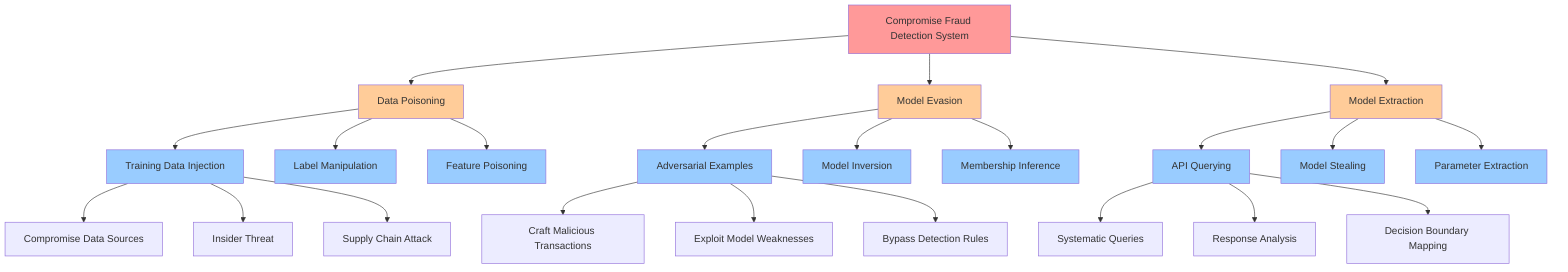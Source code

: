 graph TD
    A[Compromise Fraud Detection System] --> B[Data Poisoning]
    A --> C[Model Evasion]
    A --> D[Model Extraction]
    
    B --> E[Training Data Injection]
    B --> F[Label Manipulation]
    B --> G[Feature Poisoning]
    
    E --> H[Compromise Data Sources]
    E --> I[Insider Threat]
    E --> J[Supply Chain Attack]
    
    C --> K[Adversarial Examples]
    C --> L[Model Inversion]
    C --> M[Membership Inference]
    
    K --> N[Craft Malicious Transactions]
    K --> O[Exploit Model Weaknesses]
    K --> P[Bypass Detection Rules]
    
    D --> Q[API Querying]
    D --> R[Model Stealing]
    D --> S[Parameter Extraction]
    
    Q --> T[Systematic Queries]
    Q --> U[Response Analysis]
    Q --> V[Decision Boundary Mapping]
    
    style A fill:#ff9999
    style B fill:#ffcc99
    style C fill:#ffcc99
    style D fill:#ffcc99
    style E fill:#99ccff
    style F fill:#99ccff
    style G fill:#99ccff
    style K fill:#99ccff
    style L fill:#99ccff
    style M fill:#99ccff
    style Q fill:#99ccff
    style R fill:#99ccff
    style S fill:#99ccff